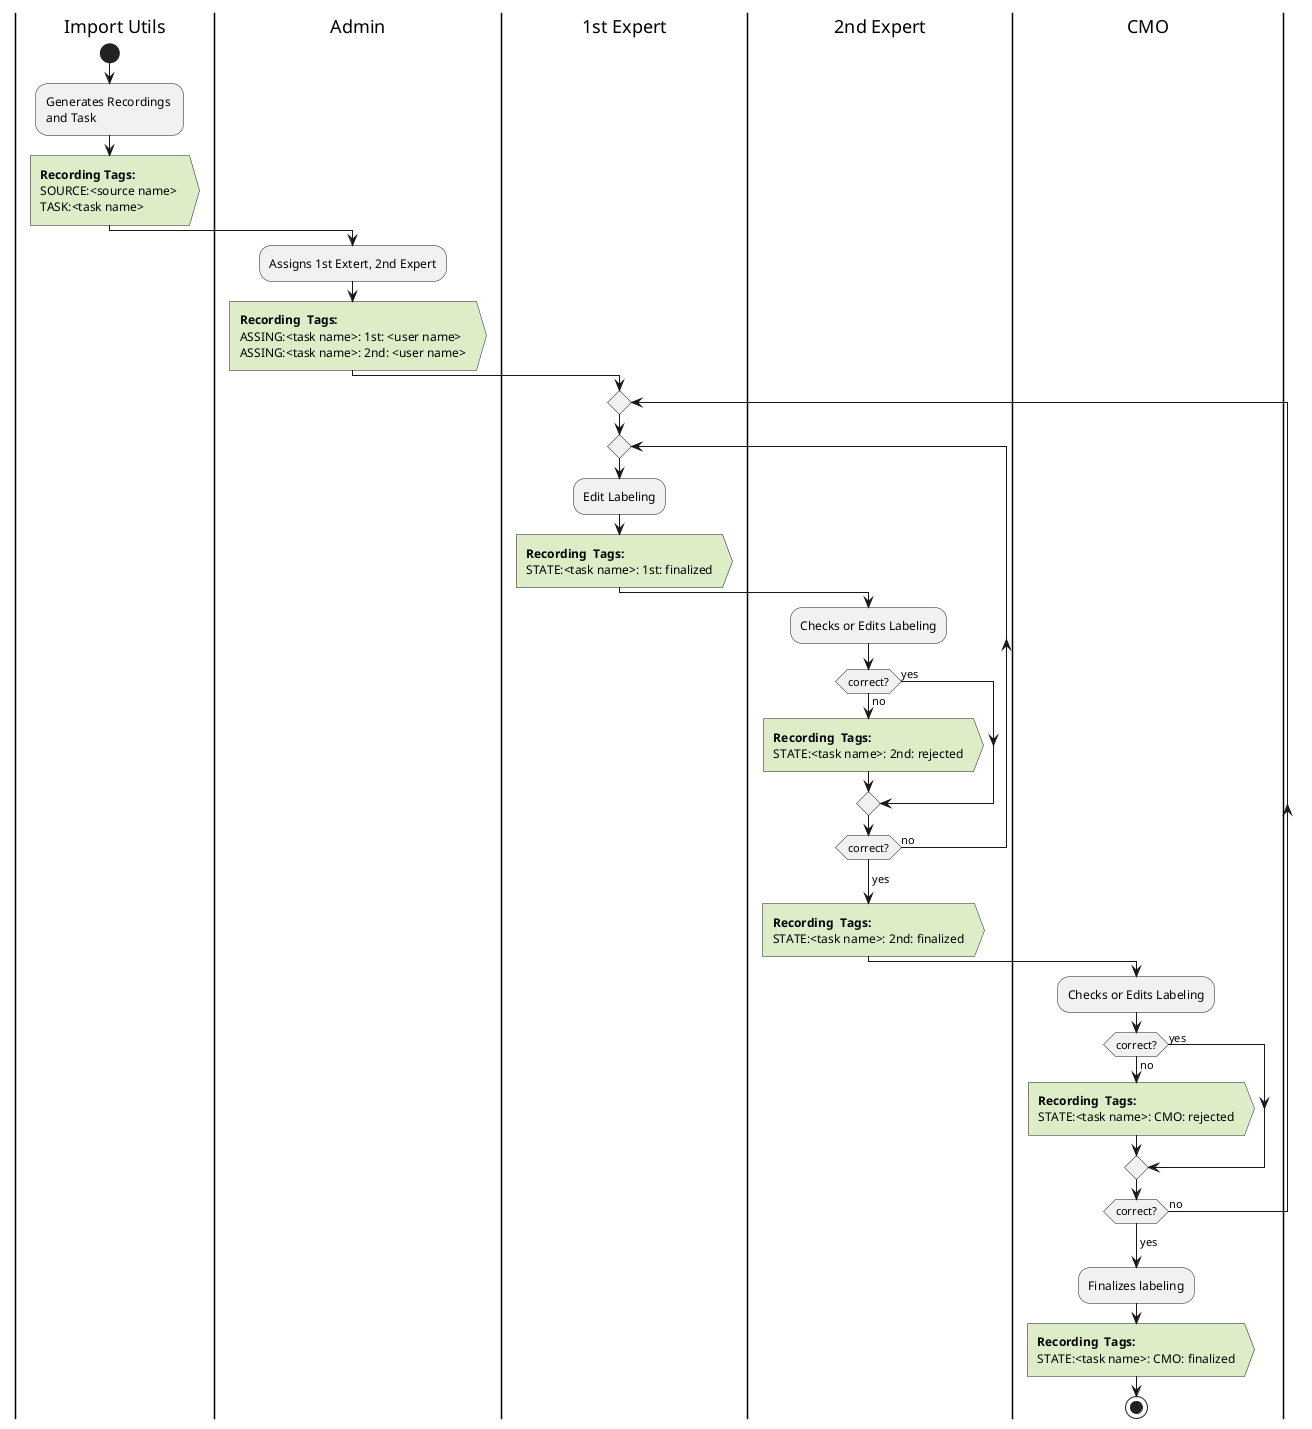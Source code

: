 @startuml
|Import Utils|
start
:Generates Recordings \nand Task;
#DCEDC8:<b>Recording Tags:</b>\nSOURCE:<source name> \nTASK:<task name>; <<output>>
|Admin|
:Assigns 1st Extert, 2nd Expert;
#DCEDC8:<b>Recording  Tags:</b>\nASSING:<task name>: 1st: <user name>\nASSING:<task name>: 2nd: <user name>; <<output>>
|1st Expert|
repeat
repeat
:Edit Labeling;
#DCEDC8:<b>Recording  Tags:</b>\nSTATE:<task name>: 1st: finalized; <<output>>
|2nd Expert|
:Checks or Edits Labeling;
if(correct?) then (no)
#DCEDC8:<b>Recording  Tags:</b>\nSTATE:<task name>: 2nd: rejected; <<output>>
else (yes)
endif
repeat while (correct?) is (no)
->yes;
#DCEDC8:<b>Recording  Tags:</b>\nSTATE:<task name>: 2nd: finalized; <<output>>
|CMO|
:Checks or Edits Labeling;
if(correct?) then (no)
#DCEDC8:<b>Recording  Tags:</b>\nSTATE:<task name>: CMO: rejected; <<output>>
else (yes)
endif
repeat while (correct?) is (no)
->yes;
:Finalizes labeling;
#DCEDC8:<b>Recording  Tags:</b>\nSTATE:<task name>: CMO: finalized; <<output>>
stop
@enduml